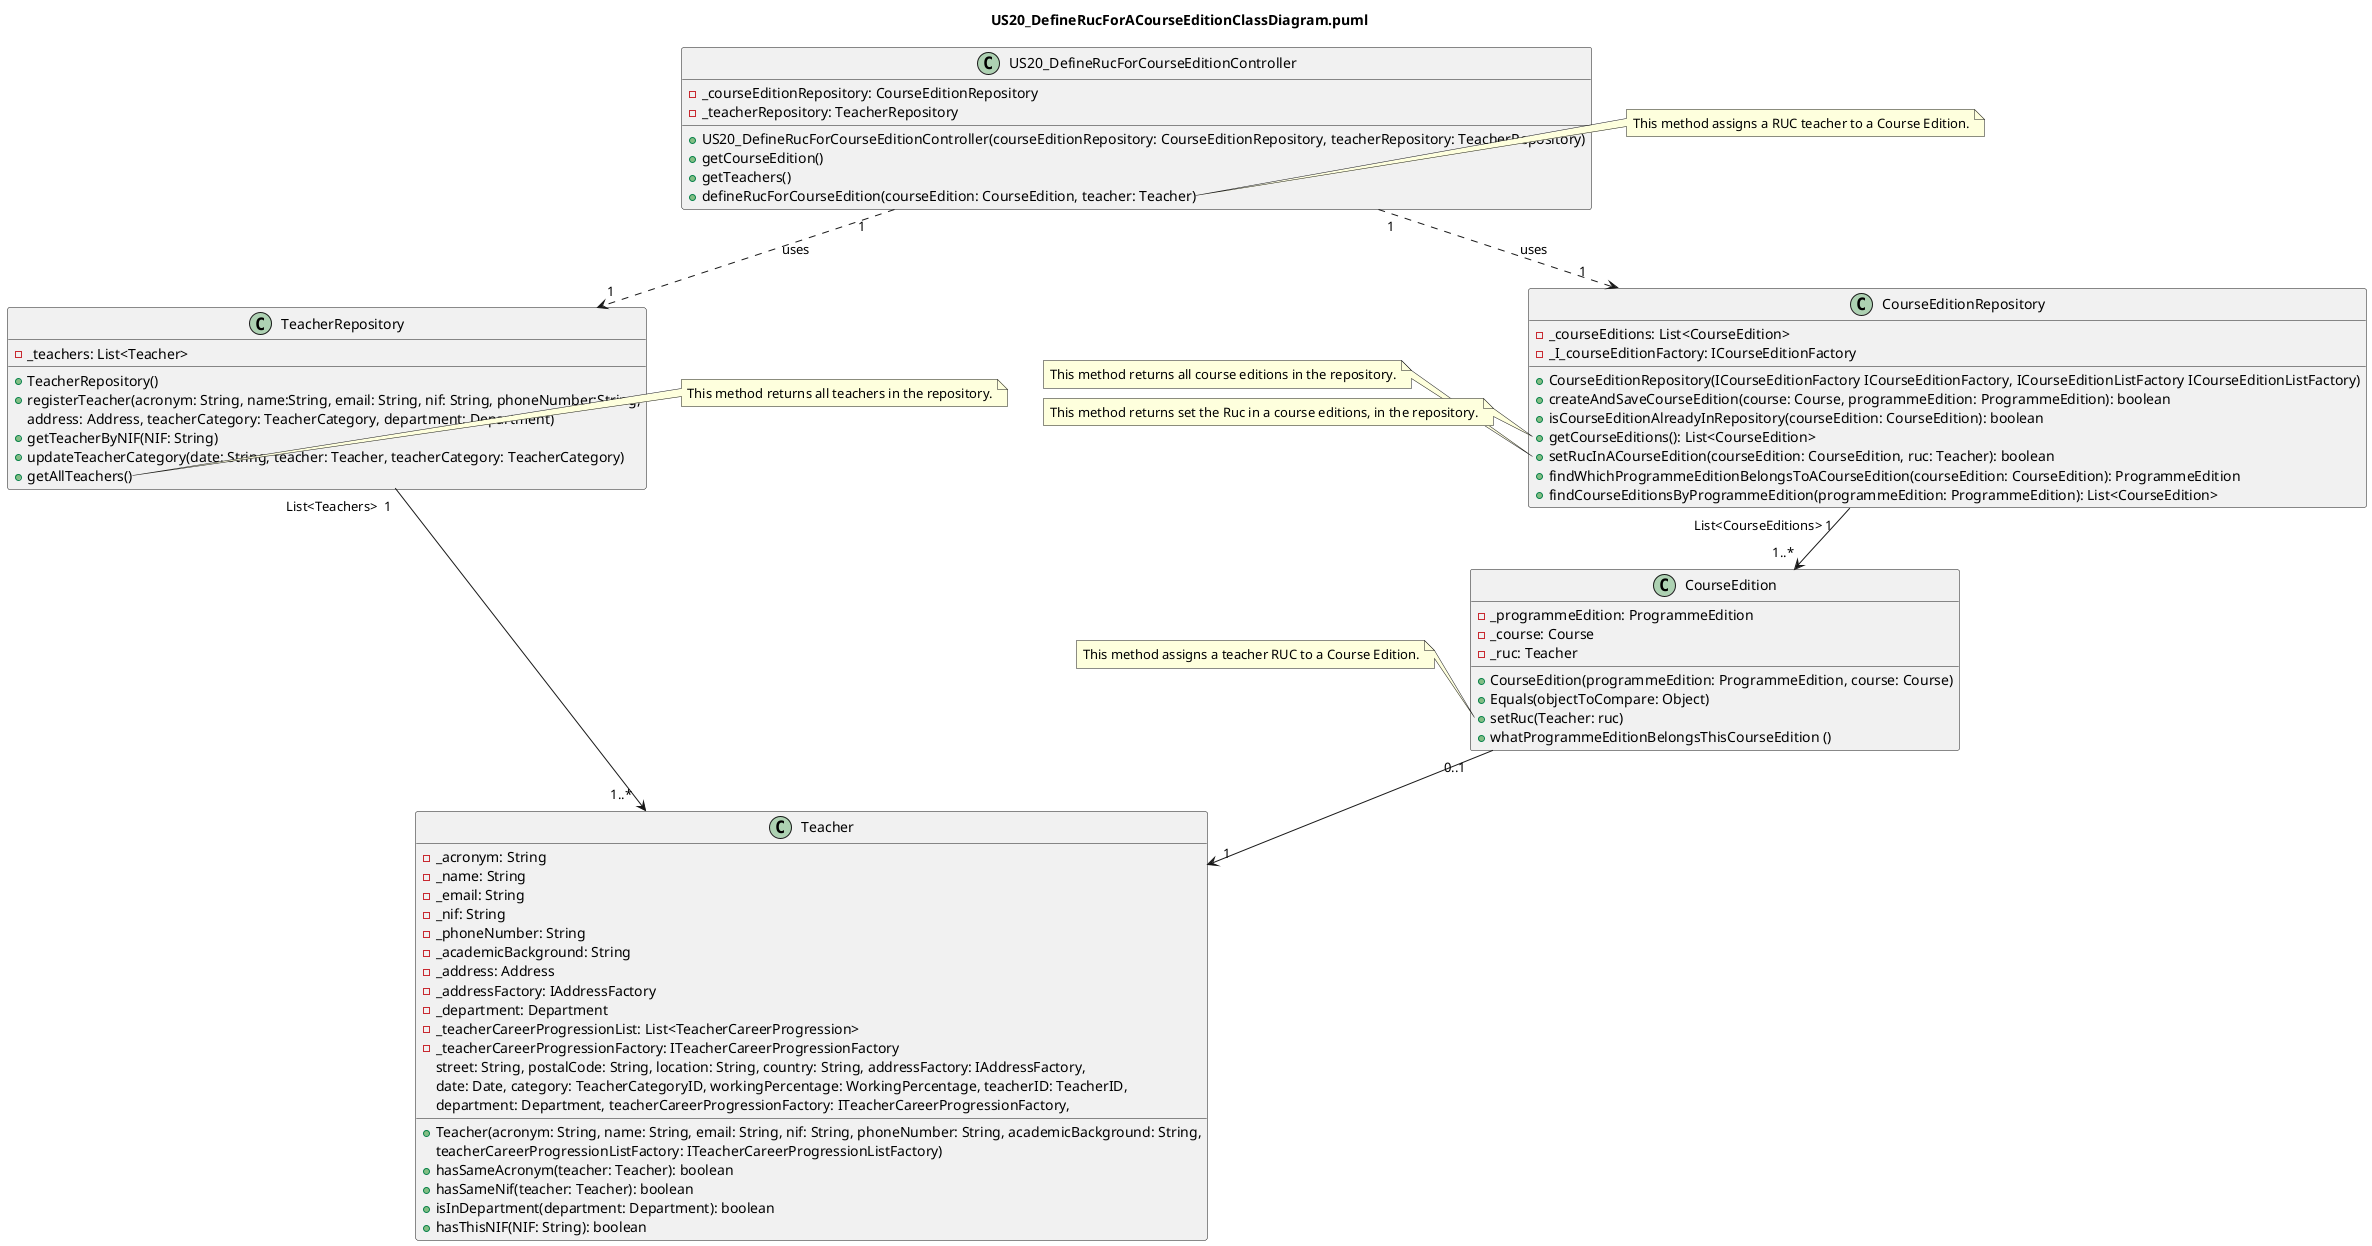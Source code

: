 @startuml

title US20_DefineRucForACourseEditionClassDiagram.puml

class US20_DefineRucForCourseEditionController {
    -_courseEditionRepository: CourseEditionRepository
    -_teacherRepository: TeacherRepository
    +US20_DefineRucForCourseEditionController(courseEditionRepository: CourseEditionRepository, teacherRepository: TeacherRepository)
    +getCourseEdition()
    +getTeachers()
    +defineRucForCourseEdition(courseEdition: CourseEdition, teacher: Teacher)
}

note right of US20_DefineRucForCourseEditionController::defineRucForCourseEdition
  This method assigns a RUC teacher to a Course Edition.
end note

class Teacher {
    -_acronym: String
    -_name: String
    -_email: String
    -_nif: String
    -_phoneNumber: String
    -_academicBackground: String
    -_address: Address
    -_addressFactory: IAddressFactory
    -_department: Department
    -_teacherCareerProgressionList: List<TeacherCareerProgression>
    -_teacherCareerProgressionFactory: ITeacherCareerProgressionFactory
    +Teacher(acronym: String, name: String, email: String, nif: String, phoneNumber: String, academicBackground: String,
             street: String, postalCode: String, location: String, country: String, addressFactory: IAddressFactory,
             date: Date, category: TeacherCategoryID, workingPercentage: WorkingPercentage, teacherID: TeacherID,
             department: Department, teacherCareerProgressionFactory: ITeacherCareerProgressionFactory,
             teacherCareerProgressionListFactory: ITeacherCareerProgressionListFactory)
    +hasSameAcronym(teacher: Teacher): boolean
    +hasSameNif(teacher: Teacher): boolean
    +isInDepartment(department: Department): boolean
    +hasThisNIF(NIF: String): boolean
}

class TeacherRepository {
    -_teachers: List<Teacher>
    +TeacherRepository()
    +registerTeacher(acronym: String, name:String, email: String, nif: String, phoneNumber:String,
                          address: Address, teacherCategory: TeacherCategory, department: Department)
    +getTeacherByNIF(NIF: String)
    +updateTeacherCategory(date: String, teacher: Teacher, teacherCategory: TeacherCategory)
    +getAllTeachers()
}

note right of TeacherRepository::getAllTeachers
  This method returns all teachers in the repository.
end note

class CourseEdition {
    -_programmeEdition: ProgrammeEdition
    -_course: Course
    -_ruc: Teacher
    +CourseEdition(programmeEdition: ProgrammeEdition, course: Course)
    +Equals(objectToCompare: Object)
    +setRuc(Teacher: ruc)
    +whatProgrammeEditionBelongsThisCourseEdition ()
}

note left of CourseEdition::setRuc
  This method assigns a teacher RUC to a Course Edition.
end note

class CourseEditionRepository {
    -_courseEditions: List<CourseEdition>
    -_I_courseEditionFactory: ICourseEditionFactory
    +CourseEditionRepository(ICourseEditionFactory ICourseEditionFactory, ICourseEditionListFactory ICourseEditionListFactory)
    +createAndSaveCourseEdition(course: Course, programmeEdition: ProgrammeEdition): boolean
    +isCourseEditionAlreadyInRepository(courseEdition: CourseEdition): boolean
    +getCourseEditions(): List<CourseEdition>
    +setRucInACourseEdition(courseEdition: CourseEdition, ruc: Teacher): boolean
    +findWhichProgrammeEditionBelongsToACourseEdition(courseEdition: CourseEdition): ProgrammeEdition
    +findCourseEditionsByProgrammeEdition(programmeEdition: ProgrammeEdition): List<CourseEdition>
}

note left of CourseEditionRepository::setRucInACourseEdition
  This method returns all course editions in the repository.
end note

note left of CourseEditionRepository::getCourseEditions
  This method returns set the Ruc in a course editions, in the repository.
end note




US20_DefineRucForCourseEditionController "  1  " ..> "  1  " CourseEditionRepository : uses

US20_DefineRucForCourseEditionController "  1  " ..> "  1  " TeacherRepository: uses

CourseEditionRepository " List<CourseEditions> 1  " --> "  1..*  " CourseEdition

TeacherRepository "List<Teachers>  1  " --> "  1..*  " Teacher

CourseEdition "  0..1  " --> "  1  " Teacher



@enduml
